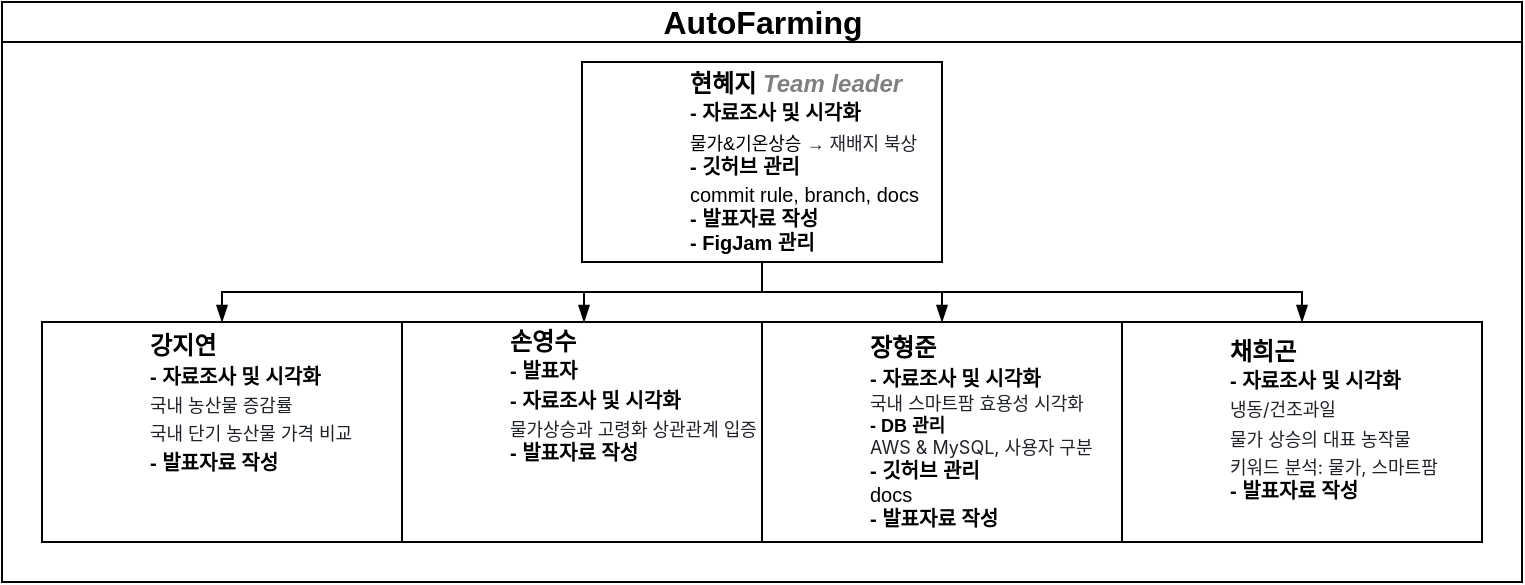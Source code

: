 <mxfile version="24.0.4" type="github">
  <diagram id="prtHgNgQTEPvFCAcTncT" name="Page-1">
    <mxGraphModel dx="819" dy="469" grid="1" gridSize="10" guides="1" tooltips="1" connect="1" arrows="1" fold="1" page="1" pageScale="1" pageWidth="827" pageHeight="1169" math="0" shadow="0">
      <root>
        <mxCell id="0" />
        <mxCell id="1" parent="0" />
        <mxCell id="dNxyNK7c78bLwvsdeMH5-11" value="&lt;font style=&quot;font-size: 16px;&quot;&gt;AutoFarming&lt;/font&gt;" style="swimlane;html=1;startSize=20;horizontal=1;containerType=tree;glass=0;" parent="1" vertex="1">
          <mxGeometry x="34" y="310" width="760" height="290" as="geometry" />
        </mxCell>
        <UserObject label="현혜지&amp;nbsp;&lt;i style=&quot;color: gray&quot;&gt;Team leader&lt;/i&gt;&lt;br&gt;&lt;font style=&quot;font-size: 10px;&quot;&gt;- 자료조사 및 시각화&lt;/font&gt;&lt;div style=&quot;&quot;&gt;&lt;span style=&quot;font-size: 9px;&quot;&gt;&lt;span style=&quot;font-weight: normal;&quot;&gt;물가&amp;amp;기온상승&amp;nbsp;&lt;/span&gt;&lt;/span&gt;&lt;span style=&quot;font-size: 9px; color: rgb(31, 35, 40); font-weight: 400; background-color: rgb(255, 255, 255);&quot;&gt;&lt;font style=&quot;font-size: 9px;&quot; face=&quot;Helvetica&quot;&gt;→ 재배지 북상&lt;/font&gt;&lt;/span&gt;&lt;span style=&quot;font-size: 10px;&quot;&gt;&lt;br&gt;&lt;/span&gt;&lt;div style=&quot;font-size: 10px;&quot;&gt;&lt;font style=&quot;font-size: 10px;&quot;&gt;- 깃허브 관리&lt;/font&gt;&lt;/div&gt;&lt;div style=&quot;&quot;&gt;&lt;font size=&quot;1&quot;&gt;&lt;span style=&quot;font-weight: 400;&quot;&gt;commit rule, branch, docs&lt;/span&gt;&lt;/font&gt;&lt;/div&gt;&lt;div style=&quot;font-size: 10px;&quot;&gt;&lt;font style=&quot;font-size: 10px;&quot;&gt;- 발표자료 작성&lt;/font&gt;&lt;/div&gt;&lt;div style=&quot;font-size: 10px;&quot;&gt;&lt;font style=&quot;font-size: 10px;&quot;&gt;- FigJam 관리&lt;/font&gt;&lt;/div&gt;&lt;/div&gt;" name="Tessa Miller" position="CFO" location="Office 1" email="me@example.com" placeholders="1" link="https://www.draw.io" id="dNxyNK7c78bLwvsdeMH5-12">
          <mxCell style="label;image=https://cdn3.iconfinder.com/data/icons/user-avatars-1/512/users-3-128.png;whiteSpace=wrap;html=1;rounded=0;glass=0;treeMoving=1;treeFolding=1;" parent="dNxyNK7c78bLwvsdeMH5-11" vertex="1">
            <mxGeometry x="290" y="30" width="180" height="100" as="geometry" />
          </mxCell>
        </UserObject>
        <mxCell id="dNxyNK7c78bLwvsdeMH5-15" value="" style="endArrow=blockThin;endFill=1;fontSize=11;edgeStyle=elbowEdgeStyle;elbow=vertical;rounded=0;entryX=0.5;entryY=0;entryDx=0;entryDy=0;exitX=0.5;exitY=1;exitDx=0;exitDy=0;" parent="dNxyNK7c78bLwvsdeMH5-11" source="dNxyNK7c78bLwvsdeMH5-12" edge="1">
          <mxGeometry relative="1" as="geometry">
            <mxPoint x="381" y="135" as="sourcePoint" />
            <mxPoint x="291.0" y="160" as="targetPoint" />
            <Array as="points">
              <mxPoint x="331" y="145" />
            </Array>
          </mxGeometry>
        </mxCell>
        <mxCell id="dNxyNK7c78bLwvsdeMH5-17" value="" style="endArrow=blockThin;endFill=1;fontSize=11;edgeStyle=elbowEdgeStyle;elbow=vertical;rounded=0;entryX=0.5;entryY=0;entryDx=0;entryDy=0;" parent="dNxyNK7c78bLwvsdeMH5-11" target="dNxyNK7c78bLwvsdeMH5-18" edge="1">
          <mxGeometry relative="1" as="geometry">
            <mxPoint x="380" y="130" as="sourcePoint" />
            <mxPoint x="650.0" y="150" as="targetPoint" />
          </mxGeometry>
        </mxCell>
        <UserObject label="손영수&lt;div&gt;&lt;span style=&quot;font-size: 10px;&quot;&gt;- 발표자&lt;/span&gt;&lt;/div&gt;&lt;div&gt;&lt;font style=&quot;font-size: 10px;&quot;&gt;- 자료조사 및 시각화&lt;/font&gt;&lt;div&gt;&lt;span style=&quot;color: rgb(31, 35, 40); font-weight: 400; background-color: rgb(255, 255, 255);&quot;&gt;&lt;font style=&quot;font-size: 9px;&quot; face=&quot;Helvetica&quot;&gt;물가상승과 고령화 상관관계 입증&lt;/font&gt;&lt;/span&gt;&lt;div style=&quot;font-size: 10px;&quot;&gt;&lt;span style=&quot;background-color: initial;&quot;&gt;- 발표자료 작성&lt;/span&gt;&lt;br&gt;&lt;/div&gt;&lt;/div&gt;&lt;/div&gt;&lt;div style=&quot;font-size: 10px;&quot;&gt;&lt;span style=&quot;background-color: initial;&quot;&gt;&lt;br&gt;&lt;/span&gt;&lt;/div&gt;&lt;div style=&quot;font-size: 10px;&quot;&gt;&lt;span style=&quot;background-color: initial;&quot;&gt;&lt;br&gt;&lt;/span&gt;&lt;/div&gt;&lt;div style=&quot;font-size: 10px;&quot;&gt;&lt;span style=&quot;background-color: initial;&quot;&gt;&lt;br&gt;&lt;/span&gt;&lt;/div&gt;" name="Evan Valet" position="HR Director" location="Office 4" email="me@example.com" placeholders="1" link="https://www.draw.io" id="OBXP10FfQTyk7-cbXmH6-1">
          <mxCell style="label;image=https://cdn3.iconfinder.com/data/icons/user-avatars-1/512/users-9-2-128.png;whiteSpace=wrap;html=1;rounded=0;glass=0;treeFolding=1;treeMoving=1;" parent="dNxyNK7c78bLwvsdeMH5-11" vertex="1">
            <mxGeometry x="200" y="160" width="180" height="110" as="geometry" />
          </mxCell>
        </UserObject>
        <UserObject label="채희곤&amp;nbsp;&lt;br&gt;&lt;font style=&quot;font-size: 10px;&quot;&gt;- 자료조사 및 시각화&lt;/font&gt;&lt;div&gt;&lt;span style=&quot;background-color: rgb(255, 255, 255); color: rgb(31, 35, 40); font-family: -apple-system, BlinkMacSystemFont, &amp;quot;Segoe UI&amp;quot;, &amp;quot;Noto Sans&amp;quot;, Helvetica, Arial, sans-serif, &amp;quot;Apple Color Emoji&amp;quot;, &amp;quot;Segoe UI Emoji&amp;quot;; font-weight: 400; font-size: 9px;&quot;&gt;냉동/건조과일&lt;/span&gt;&lt;/div&gt;&lt;div&gt;&lt;span style=&quot;color: rgb(31, 35, 40); font-family: -apple-system, BlinkMacSystemFont, &amp;quot;Segoe UI&amp;quot;, &amp;quot;Noto Sans&amp;quot;, Helvetica, Arial, sans-serif, &amp;quot;Apple Color Emoji&amp;quot;, &amp;quot;Segoe UI Emoji&amp;quot;; font-weight: 400; background-color: rgb(255, 255, 255);&quot;&gt;&lt;font style=&quot;font-size: 9px;&quot;&gt;물가 상승의 대표 농작물&lt;/font&gt;&lt;/span&gt;&lt;/div&gt;&lt;div&gt;&lt;span style=&quot;background-color: rgb(255, 255, 255); color: rgb(31, 35, 40); font-family: -apple-system, BlinkMacSystemFont, &amp;quot;Segoe UI&amp;quot;, &amp;quot;Noto Sans&amp;quot;, Helvetica, Arial, sans-serif, &amp;quot;Apple Color Emoji&amp;quot;, &amp;quot;Segoe UI Emoji&amp;quot;; font-weight: 400;&quot;&gt;&lt;font style=&quot;font-size: 9px;&quot;&gt;키워드 분석: 물가, 스마트팜&lt;/font&gt;&lt;/span&gt;&lt;div style=&quot;font-size: 10px;&quot;&gt;- 발표자료 작성&lt;/div&gt;&lt;/div&gt;&lt;div style=&quot;font-size: 10px;&quot;&gt;&lt;br&gt;&lt;/div&gt;" name="Evan Valet" position="HR Director" location="Office 4" email="me@example.com" placeholders="1" link="https://www.draw.io" id="OBXP10FfQTyk7-cbXmH6-2">
          <mxCell style="label;image=https://cdn3.iconfinder.com/data/icons/user-avatars-1/512/users-9-2-128.png;whiteSpace=wrap;html=1;rounded=0;glass=0;treeFolding=1;treeMoving=1;" parent="dNxyNK7c78bLwvsdeMH5-11" vertex="1">
            <mxGeometry x="560" y="160" width="180" height="110" as="geometry" />
          </mxCell>
        </UserObject>
        <UserObject label="강지연&lt;font color=&quot;#808080&quot;&gt;&lt;i&gt;&amp;nbsp;&lt;/i&gt;&lt;/font&gt;&lt;br&gt;&lt;font style=&quot;font-size: 10px;&quot;&gt;- 자료조사 및 시각화&lt;/font&gt;&lt;div&gt;&lt;span style=&quot;color: rgb(31, 35, 40); font-weight: 400; background-color: rgb(255, 255, 255);&quot;&gt;&lt;font style=&quot;font-size: 9px;&quot; face=&quot;Helvetica&quot;&gt;국내 농산물 증감률&lt;/font&gt;&lt;/span&gt;&lt;/div&gt;&lt;div&gt;&lt;span style=&quot;color: rgb(31, 35, 40); font-weight: 400; background-color: rgb(255, 255, 255);&quot;&gt;&lt;font style=&quot;font-size: 9px;&quot; face=&quot;Helvetica&quot;&gt;국내 단기 농산물 가격 비교&lt;/font&gt;&lt;/span&gt;&lt;br&gt;&lt;/div&gt;&lt;div&gt;&lt;span style=&quot;font-size: 10px;&quot;&gt;- 발표자료 작성&lt;/span&gt;&lt;span style=&quot;color: rgb(31, 35, 40); font-weight: 400; background-color: rgb(255, 255, 255);&quot;&gt;&lt;font style=&quot;font-size: 9px;&quot; face=&quot;Helvetica&quot;&gt;&lt;br&gt;&lt;/font&gt;&lt;/span&gt;&lt;/div&gt;&lt;div&gt;&lt;span style=&quot;color: rgb(31, 35, 40); font-weight: 400; background-color: rgb(255, 255, 255);&quot;&gt;&lt;font style=&quot;font-size: 9px;&quot; face=&quot;Helvetica&quot;&gt;&lt;br&gt;&lt;/font&gt;&lt;/span&gt;&lt;/div&gt;&lt;div&gt;&lt;span style=&quot;color: rgb(31, 35, 40); font-weight: 400; background-color: rgb(255, 255, 255);&quot;&gt;&lt;font style=&quot;font-size: 9px;&quot; face=&quot;Helvetica&quot;&gt;&lt;br&gt;&lt;/font&gt;&lt;/span&gt;&lt;/div&gt;" name="Tessa Miller" position="CFO" location="Office 1" email="me@example.com" placeholders="1" link="https://www.draw.io" id="OBXP10FfQTyk7-cbXmH6-7">
          <mxCell style="label;image=https://cdn3.iconfinder.com/data/icons/user-avatars-1/512/users-3-128.png;whiteSpace=wrap;html=1;rounded=0;glass=0;treeMoving=1;treeFolding=1;" parent="dNxyNK7c78bLwvsdeMH5-11" vertex="1">
            <mxGeometry x="20" y="160" width="180" height="110" as="geometry" />
          </mxCell>
        </UserObject>
        <mxCell id="OBXP10FfQTyk7-cbXmH6-19" value="" style="endArrow=blockThin;endFill=1;fontSize=11;edgeStyle=elbowEdgeStyle;elbow=vertical;rounded=0;exitX=0.5;exitY=1;exitDx=0;exitDy=0;" parent="dNxyNK7c78bLwvsdeMH5-11" source="dNxyNK7c78bLwvsdeMH5-12" target="OBXP10FfQTyk7-cbXmH6-7" edge="1">
          <mxGeometry relative="1" as="geometry">
            <mxPoint x="151" y="110" as="sourcePoint" />
            <mxPoint x="421" y="140" as="targetPoint" />
          </mxGeometry>
        </mxCell>
        <mxCell id="OBXP10FfQTyk7-cbXmH6-22" value="" style="endArrow=blockThin;endFill=1;fontSize=11;edgeStyle=elbowEdgeStyle;elbow=vertical;rounded=0;entryX=0.5;entryY=0;entryDx=0;entryDy=0;exitX=0.5;exitY=1;exitDx=0;exitDy=0;" parent="dNxyNK7c78bLwvsdeMH5-11" source="dNxyNK7c78bLwvsdeMH5-12" target="OBXP10FfQTyk7-cbXmH6-2" edge="1">
          <mxGeometry relative="1" as="geometry">
            <mxPoint x="400" y="150" as="sourcePoint" />
            <mxPoint x="670" y="180" as="targetPoint" />
          </mxGeometry>
        </mxCell>
        <UserObject label="장형준&amp;nbsp;&lt;br&gt;&lt;font style=&quot;font-size: 10px;&quot;&gt;- 자료조사 및 시각화&lt;/font&gt;&lt;div style=&quot;font-size: 9px;&quot;&gt;&lt;span style=&quot;color: rgb(31, 35, 40); font-family: -apple-system, BlinkMacSystemFont, &amp;quot;Segoe UI&amp;quot;, &amp;quot;Noto Sans&amp;quot;, Helvetica, Arial, sans-serif, &amp;quot;Apple Color Emoji&amp;quot;, &amp;quot;Segoe UI Emoji&amp;quot;; font-weight: 400; background-color: rgb(255, 255, 255);&quot;&gt;&lt;font style=&quot;font-size: 9px;&quot;&gt;국내 스마트팜 효용성 시각화&lt;/font&gt;&lt;/span&gt;&lt;span style=&quot;font-size: 10px;&quot;&gt;&lt;br&gt;&lt;/span&gt;&lt;div style=&quot;&quot;&gt;- DB 관리&lt;/div&gt;&lt;div&gt;&lt;span style=&quot;color: rgb(31, 35, 40); font-family: -apple-system, BlinkMacSystemFont, &amp;quot;Segoe UI&amp;quot;, &amp;quot;Noto Sans&amp;quot;, Helvetica, Arial, sans-serif, &amp;quot;Apple Color Emoji&amp;quot;, &amp;quot;Segoe UI Emoji&amp;quot;; font-weight: 400; background-color: rgb(255, 255, 255);&quot;&gt;AWS &amp;amp; MySQL, 사용자 구분&lt;/span&gt;&lt;br&gt;&lt;/div&gt;&lt;div&gt;&lt;div style=&quot;font-size: 10px;&quot;&gt;- 깃허브 관리&lt;/div&gt;&lt;/div&gt;&lt;div&gt;&lt;span style=&quot;font-size: x-small; font-weight: 400;&quot;&gt;docs&lt;/span&gt;&lt;br&gt;&lt;/div&gt;&lt;div style=&quot;font-size: 10px;&quot;&gt;- 발표자료 작성&lt;/div&gt;&lt;/div&gt;" name="Alison Donovan" position="System Admin" location="Office 3" email="me@example.com" placeholders="1" link="https://www.draw.io" id="dNxyNK7c78bLwvsdeMH5-18">
          <mxCell style="label;image=https://cdn3.iconfinder.com/data/icons/user-avatars-1/512/users-2-128.png;whiteSpace=wrap;html=1;rounded=0;glass=0;" parent="dNxyNK7c78bLwvsdeMH5-11" vertex="1">
            <mxGeometry x="380" y="160" width="180" height="110" as="geometry" />
          </mxCell>
        </UserObject>
      </root>
    </mxGraphModel>
  </diagram>
</mxfile>
